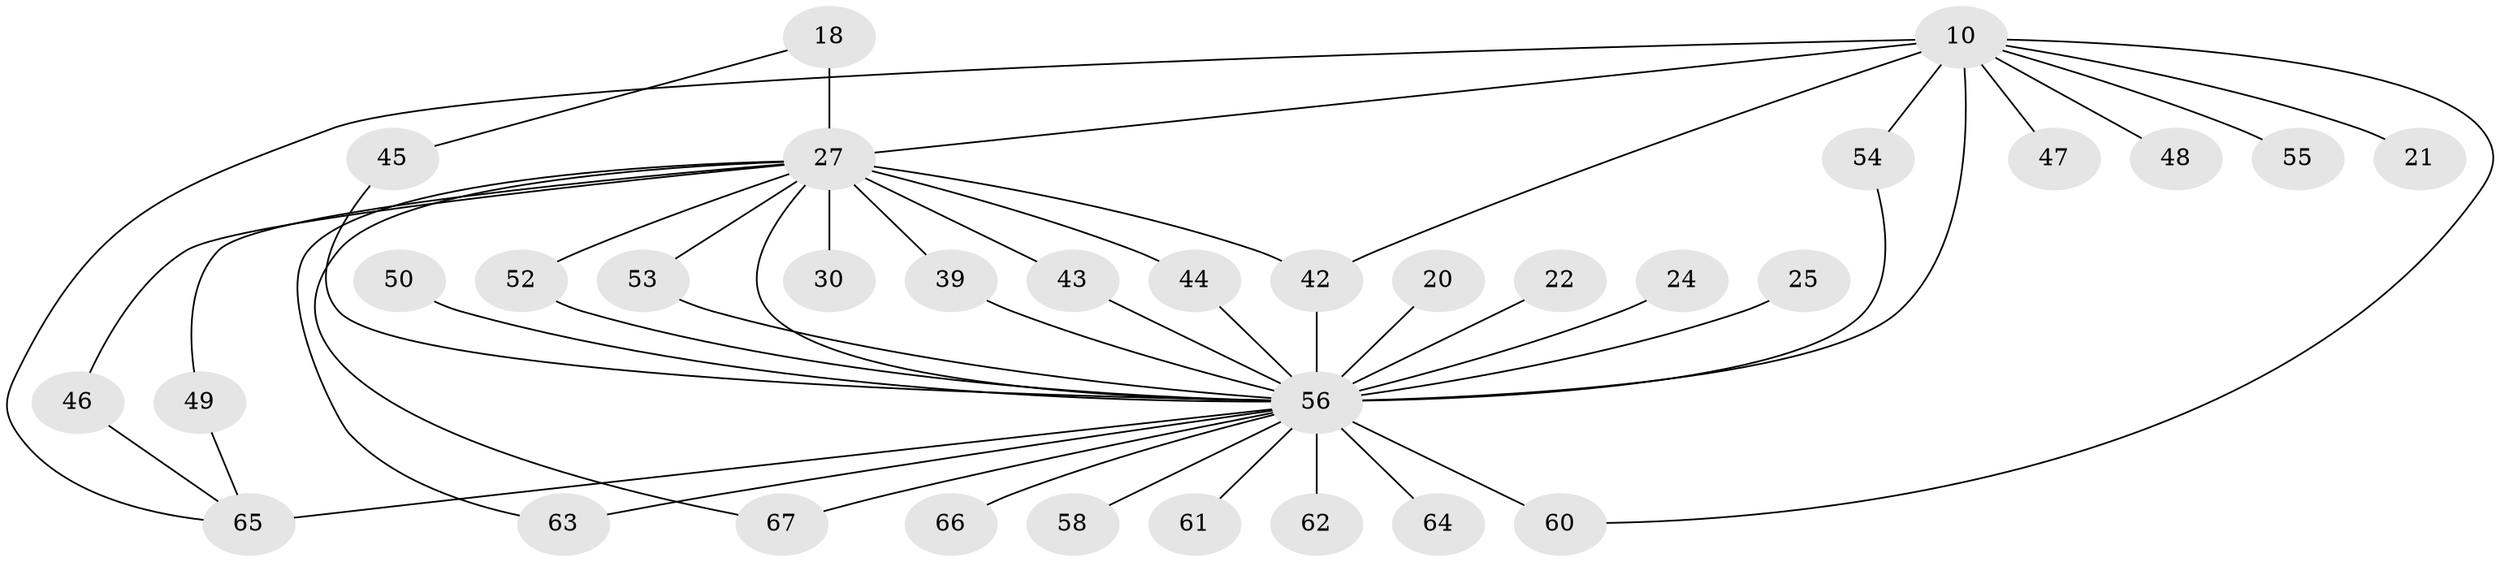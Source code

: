 // original degree distribution, {14: 0.029850746268656716, 18: 0.029850746268656716, 17: 0.014925373134328358, 29: 0.014925373134328358, 15: 0.014925373134328358, 21: 0.029850746268656716, 13: 0.014925373134328358, 5: 0.014925373134328358, 4: 0.04477611940298507, 2: 0.6417910447761194, 3: 0.13432835820895522, 8: 0.014925373134328358}
// Generated by graph-tools (version 1.1) at 2025/45/03/09/25 04:45:46]
// undirected, 33 vertices, 48 edges
graph export_dot {
graph [start="1"]
  node [color=gray90,style=filled];
  10 [super="+8+5"];
  18;
  20;
  21;
  22;
  24;
  25;
  27 [super="+6+13"];
  30;
  39 [super="+36"];
  42 [super="+11+26+28"];
  43 [super="+15"];
  44;
  45;
  46;
  47;
  48;
  49;
  50;
  52;
  53;
  54;
  55;
  56 [super="+38+33"];
  58;
  60 [super="+59"];
  61;
  62;
  63;
  64 [super="+29+41"];
  65 [super="+17+35+57+51"];
  66;
  67;
  10 -- 55 [weight=2];
  10 -- 56 [weight=20];
  10 -- 65 [weight=4];
  10 -- 48 [weight=2];
  10 -- 54;
  10 -- 60;
  10 -- 42;
  10 -- 47 [weight=2];
  10 -- 21 [weight=2];
  10 -- 27 [weight=9];
  18 -- 45;
  18 -- 27 [weight=2];
  20 -- 56 [weight=2];
  22 -- 56 [weight=2];
  24 -- 56 [weight=2];
  25 -- 56 [weight=2];
  27 -- 67;
  27 -- 30 [weight=2];
  27 -- 39;
  27 -- 42 [weight=3];
  27 -- 44;
  27 -- 46;
  27 -- 49;
  27 -- 52;
  27 -- 53;
  27 -- 63;
  27 -- 56 [weight=10];
  27 -- 43 [weight=2];
  39 -- 56 [weight=3];
  42 -- 56 [weight=2];
  43 -- 56 [weight=2];
  44 -- 56;
  45 -- 56;
  46 -- 65;
  49 -- 65;
  50 -- 56 [weight=2];
  52 -- 56;
  53 -- 56;
  54 -- 56;
  56 -- 64 [weight=5];
  56 -- 65 [weight=6];
  56 -- 66 [weight=2];
  56 -- 67;
  56 -- 58;
  56 -- 60 [weight=2];
  56 -- 61 [weight=2];
  56 -- 62 [weight=2];
  56 -- 63;
}
